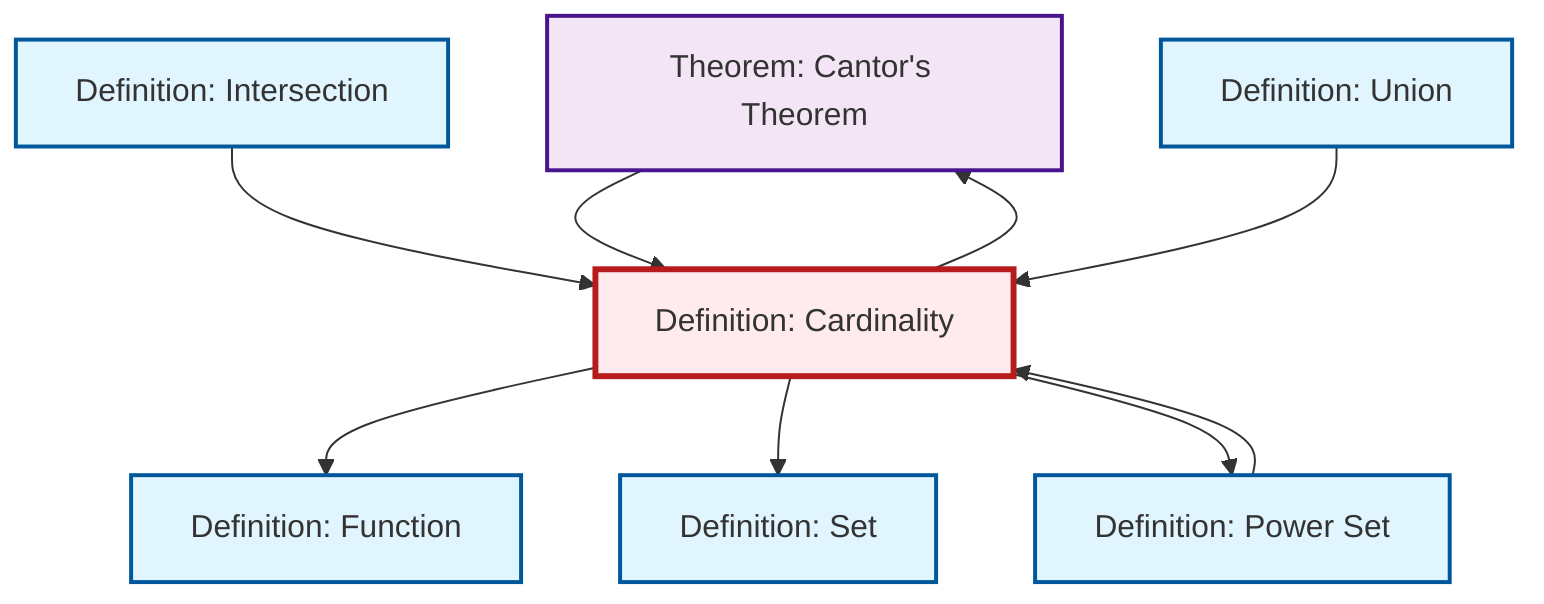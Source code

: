 graph TD
    classDef definition fill:#e1f5fe,stroke:#01579b,stroke-width:2px
    classDef theorem fill:#f3e5f5,stroke:#4a148c,stroke-width:2px
    classDef axiom fill:#fff3e0,stroke:#e65100,stroke-width:2px
    classDef example fill:#e8f5e9,stroke:#1b5e20,stroke-width:2px
    classDef current fill:#ffebee,stroke:#b71c1c,stroke-width:3px
    def-function["Definition: Function"]:::definition
    thm-cantor["Theorem: Cantor's Theorem"]:::theorem
    def-cardinality["Definition: Cardinality"]:::definition
    def-set["Definition: Set"]:::definition
    def-power-set["Definition: Power Set"]:::definition
    def-intersection["Definition: Intersection"]:::definition
    def-union["Definition: Union"]:::definition
    def-intersection --> def-cardinality
    thm-cantor --> def-cardinality
    def-cardinality --> thm-cantor
    def-power-set --> def-cardinality
    def-cardinality --> def-function
    def-cardinality --> def-set
    def-cardinality --> def-power-set
    def-union --> def-cardinality
    class def-cardinality current